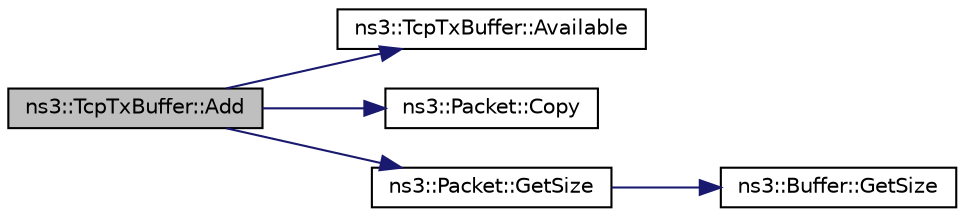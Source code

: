 digraph "ns3::TcpTxBuffer::Add"
{
 // LATEX_PDF_SIZE
  edge [fontname="Helvetica",fontsize="10",labelfontname="Helvetica",labelfontsize="10"];
  node [fontname="Helvetica",fontsize="10",shape=record];
  rankdir="LR";
  Node1 [label="ns3::TcpTxBuffer::Add",height=0.2,width=0.4,color="black", fillcolor="grey75", style="filled", fontcolor="black",tooltip="Append a data packet to the end of the buffer."];
  Node1 -> Node2 [color="midnightblue",fontsize="10",style="solid",fontname="Helvetica"];
  Node2 [label="ns3::TcpTxBuffer::Available",height=0.2,width=0.4,color="black", fillcolor="white", style="filled",URL="$classns3_1_1_tcp_tx_buffer.html#a2d9210dfb416bf6fd882a5dae9daaaff",tooltip="Returns the available capacity of this buffer."];
  Node1 -> Node3 [color="midnightblue",fontsize="10",style="solid",fontname="Helvetica"];
  Node3 [label="ns3::Packet::Copy",height=0.2,width=0.4,color="black", fillcolor="white", style="filled",URL="$classns3_1_1_packet.html#afb38be706cfc761bc1c0591f595fc1b7",tooltip="performs a COW copy of the packet."];
  Node1 -> Node4 [color="midnightblue",fontsize="10",style="solid",fontname="Helvetica"];
  Node4 [label="ns3::Packet::GetSize",height=0.2,width=0.4,color="black", fillcolor="white", style="filled",URL="$classns3_1_1_packet.html#afff7cb1ff518ee6dc0d424e10a5ad6ec",tooltip="Returns the the size in bytes of the packet (including the zero-filled initial payload)."];
  Node4 -> Node5 [color="midnightblue",fontsize="10",style="solid",fontname="Helvetica"];
  Node5 [label="ns3::Buffer::GetSize",height=0.2,width=0.4,color="black", fillcolor="white", style="filled",URL="$classns3_1_1_buffer.html#a60c9172d2b102f8856c81b2126c8b209",tooltip=" "];
}
